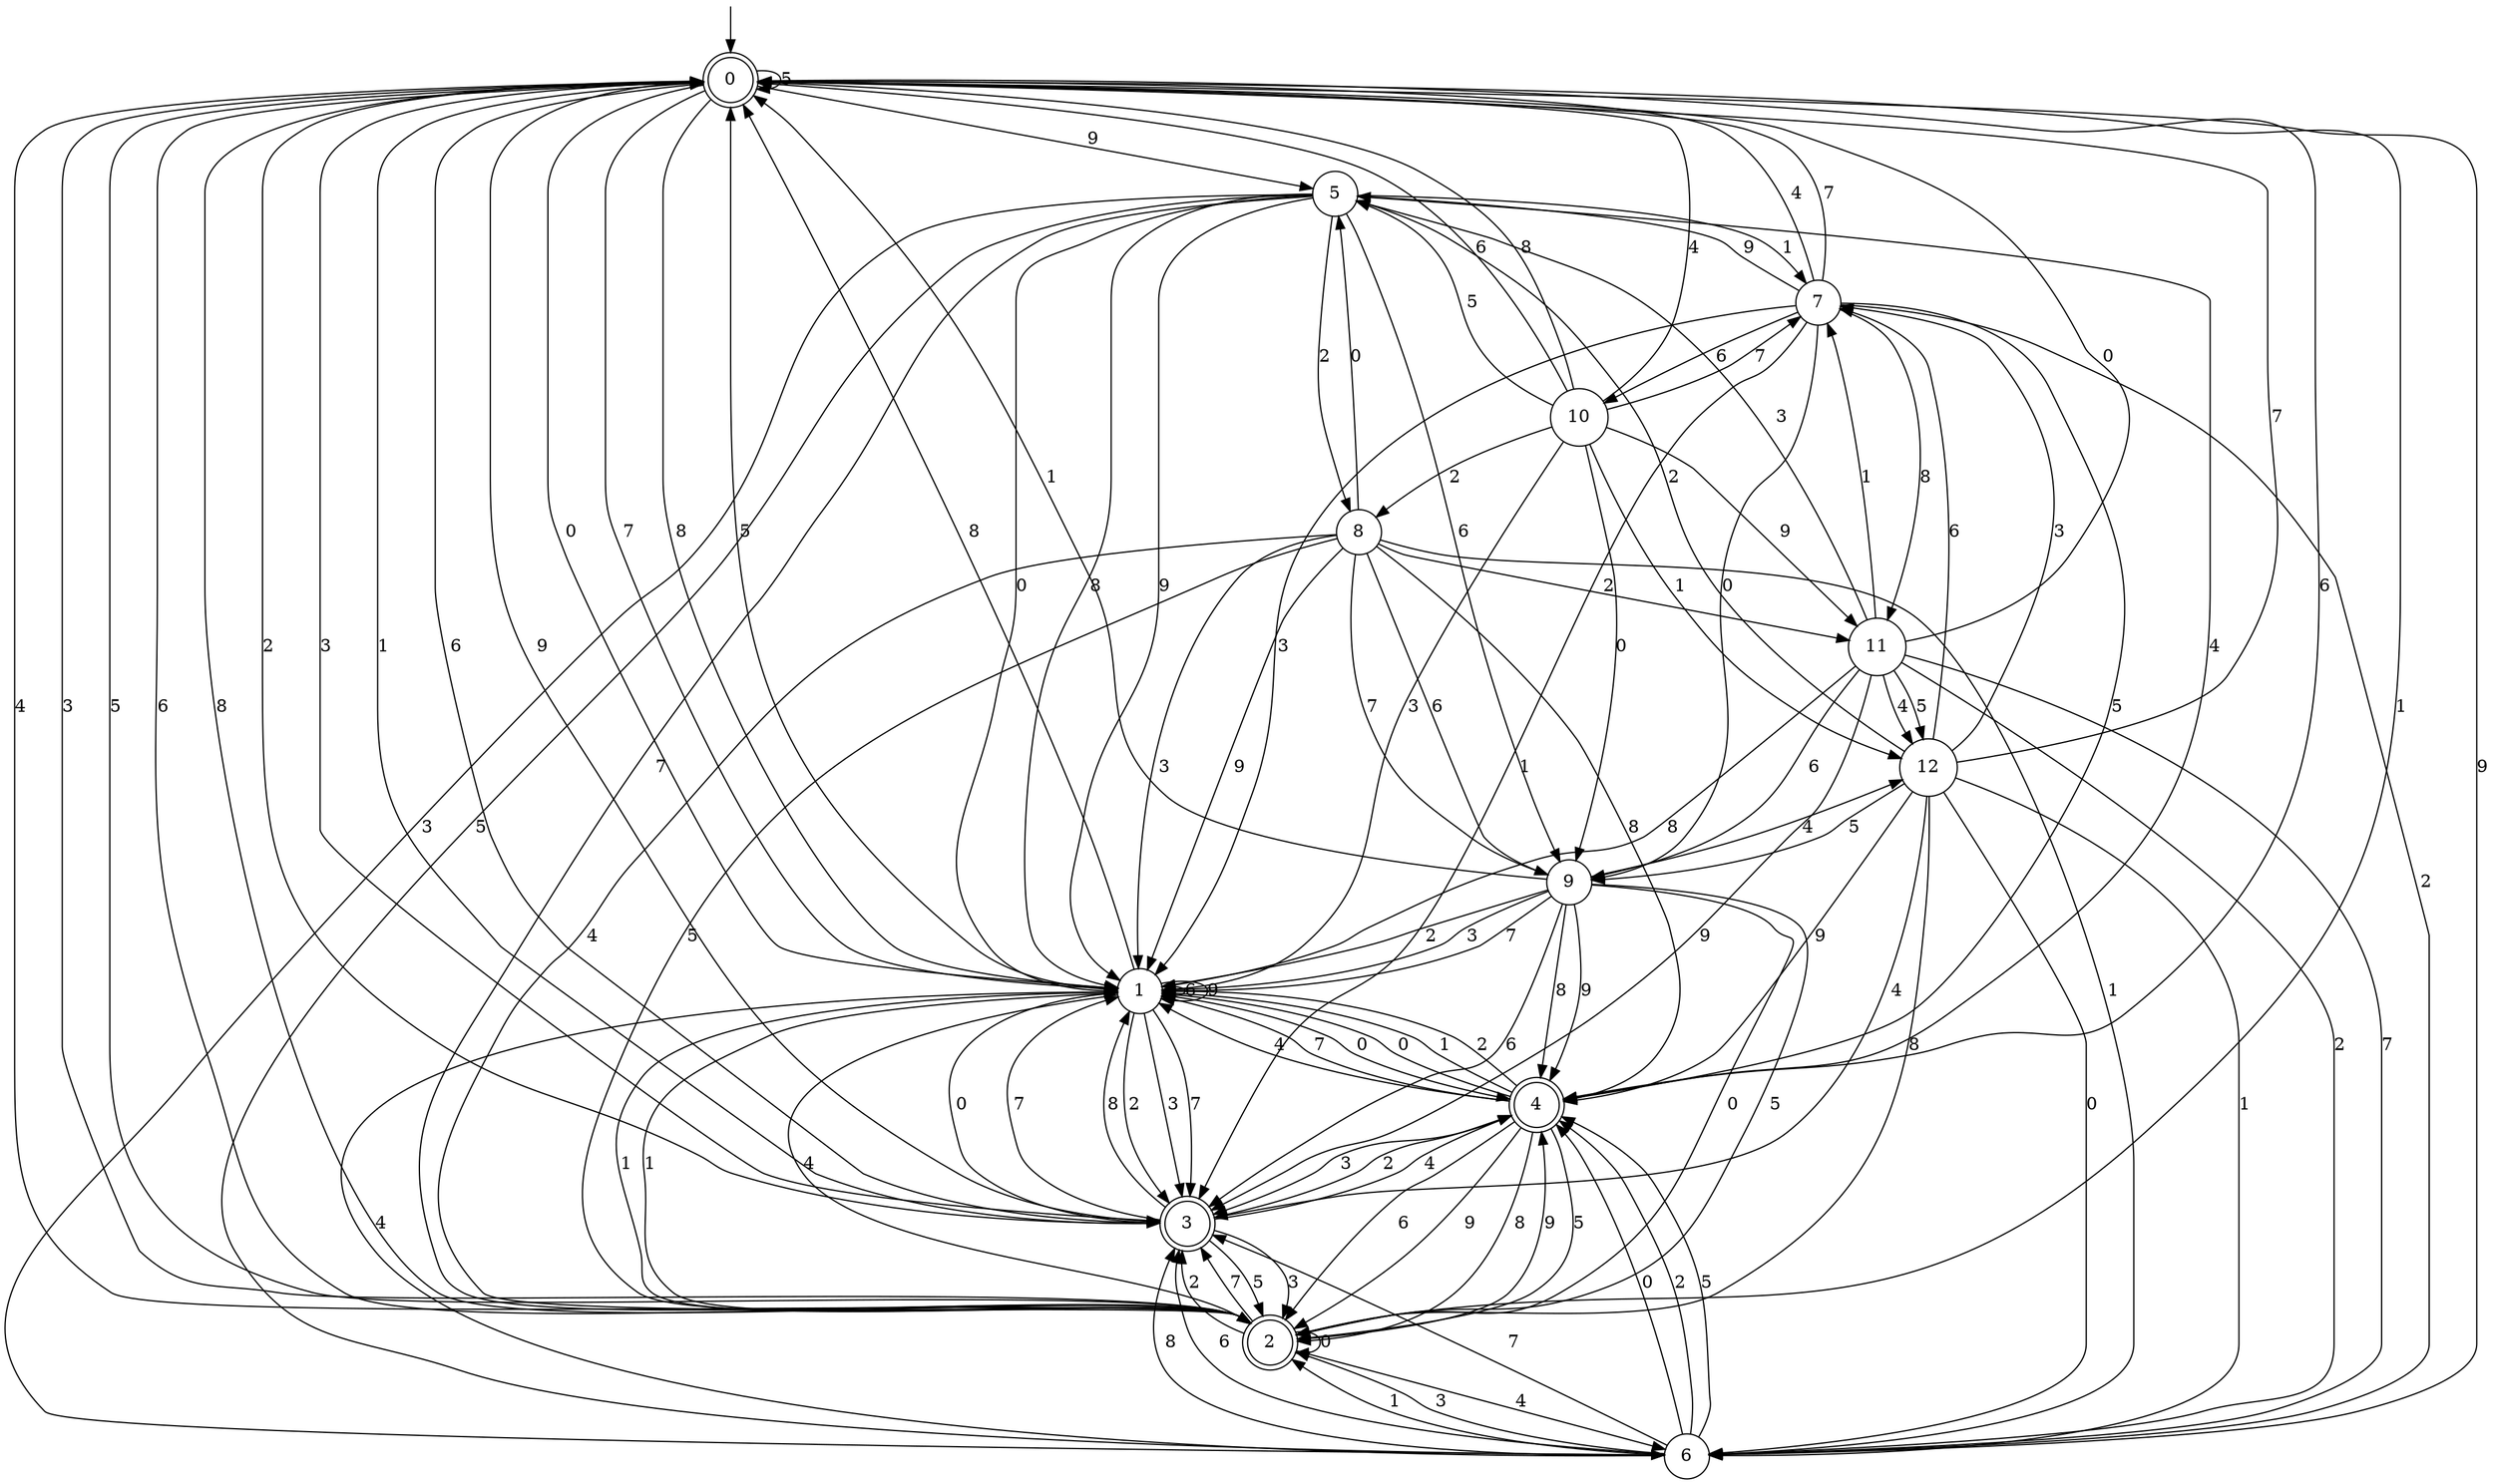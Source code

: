 digraph g {

	s0 [shape="doublecircle" label="0"];
	s1 [shape="circle" label="1"];
	s2 [shape="doublecircle" label="2"];
	s3 [shape="doublecircle" label="3"];
	s4 [shape="doublecircle" label="4"];
	s5 [shape="circle" label="5"];
	s6 [shape="circle" label="6"];
	s7 [shape="circle" label="7"];
	s8 [shape="circle" label="8"];
	s9 [shape="circle" label="9"];
	s10 [shape="circle" label="10"];
	s11 [shape="circle" label="11"];
	s12 [shape="circle" label="12"];
	s0 -> s1 [label="0"];
	s0 -> s2 [label="1"];
	s0 -> s3 [label="2"];
	s0 -> s3 [label="3"];
	s0 -> s2 [label="4"];
	s0 -> s0 [label="5"];
	s0 -> s4 [label="6"];
	s0 -> s1 [label="7"];
	s0 -> s1 [label="8"];
	s0 -> s5 [label="9"];
	s1 -> s4 [label="0"];
	s1 -> s2 [label="1"];
	s1 -> s3 [label="2"];
	s1 -> s3 [label="3"];
	s1 -> s2 [label="4"];
	s1 -> s0 [label="5"];
	s1 -> s1 [label="6"];
	s1 -> s3 [label="7"];
	s1 -> s0 [label="8"];
	s1 -> s1 [label="9"];
	s2 -> s2 [label="0"];
	s2 -> s1 [label="1"];
	s2 -> s3 [label="2"];
	s2 -> s0 [label="3"];
	s2 -> s6 [label="4"];
	s2 -> s0 [label="5"];
	s2 -> s0 [label="6"];
	s2 -> s3 [label="7"];
	s2 -> s0 [label="8"];
	s2 -> s4 [label="9"];
	s3 -> s1 [label="0"];
	s3 -> s0 [label="1"];
	s3 -> s4 [label="2"];
	s3 -> s2 [label="3"];
	s3 -> s4 [label="4"];
	s3 -> s2 [label="5"];
	s3 -> s0 [label="6"];
	s3 -> s1 [label="7"];
	s3 -> s1 [label="8"];
	s3 -> s0 [label="9"];
	s4 -> s1 [label="0"];
	s4 -> s1 [label="1"];
	s4 -> s1 [label="2"];
	s4 -> s3 [label="3"];
	s4 -> s1 [label="4"];
	s4 -> s2 [label="5"];
	s4 -> s2 [label="6"];
	s4 -> s1 [label="7"];
	s4 -> s2 [label="8"];
	s4 -> s2 [label="9"];
	s5 -> s1 [label="0"];
	s5 -> s7 [label="1"];
	s5 -> s8 [label="2"];
	s5 -> s6 [label="3"];
	s5 -> s4 [label="4"];
	s5 -> s6 [label="5"];
	s5 -> s9 [label="6"];
	s5 -> s2 [label="7"];
	s5 -> s1 [label="8"];
	s5 -> s1 [label="9"];
	s6 -> s4 [label="0"];
	s6 -> s2 [label="1"];
	s6 -> s4 [label="2"];
	s6 -> s2 [label="3"];
	s6 -> s1 [label="4"];
	s6 -> s4 [label="5"];
	s6 -> s3 [label="6"];
	s6 -> s3 [label="7"];
	s6 -> s3 [label="8"];
	s6 -> s0 [label="9"];
	s7 -> s9 [label="0"];
	s7 -> s3 [label="1"];
	s7 -> s6 [label="2"];
	s7 -> s1 [label="3"];
	s7 -> s0 [label="4"];
	s7 -> s4 [label="5"];
	s7 -> s10 [label="6"];
	s7 -> s0 [label="7"];
	s7 -> s11 [label="8"];
	s7 -> s5 [label="9"];
	s8 -> s5 [label="0"];
	s8 -> s6 [label="1"];
	s8 -> s11 [label="2"];
	s8 -> s1 [label="3"];
	s8 -> s2 [label="4"];
	s8 -> s2 [label="5"];
	s8 -> s9 [label="6"];
	s8 -> s9 [label="7"];
	s8 -> s4 [label="8"];
	s8 -> s1 [label="9"];
	s9 -> s2 [label="0"];
	s9 -> s0 [label="1"];
	s9 -> s1 [label="2"];
	s9 -> s1 [label="3"];
	s9 -> s12 [label="4"];
	s9 -> s2 [label="5"];
	s9 -> s3 [label="6"];
	s9 -> s1 [label="7"];
	s9 -> s4 [label="8"];
	s9 -> s4 [label="9"];
	s10 -> s9 [label="0"];
	s10 -> s12 [label="1"];
	s10 -> s8 [label="2"];
	s10 -> s1 [label="3"];
	s10 -> s0 [label="4"];
	s10 -> s5 [label="5"];
	s10 -> s0 [label="6"];
	s10 -> s7 [label="7"];
	s10 -> s0 [label="8"];
	s10 -> s11 [label="9"];
	s11 -> s0 [label="0"];
	s11 -> s7 [label="1"];
	s11 -> s6 [label="2"];
	s11 -> s5 [label="3"];
	s11 -> s12 [label="4"];
	s11 -> s12 [label="5"];
	s11 -> s9 [label="6"];
	s11 -> s6 [label="7"];
	s11 -> s1 [label="8"];
	s11 -> s3 [label="9"];
	s12 -> s6 [label="0"];
	s12 -> s6 [label="1"];
	s12 -> s5 [label="2"];
	s12 -> s7 [label="3"];
	s12 -> s3 [label="4"];
	s12 -> s9 [label="5"];
	s12 -> s7 [label="6"];
	s12 -> s0 [label="7"];
	s12 -> s2 [label="8"];
	s12 -> s4 [label="9"];

__start0 [label="" shape="none" width="0" height="0"];
__start0 -> s0;

}
